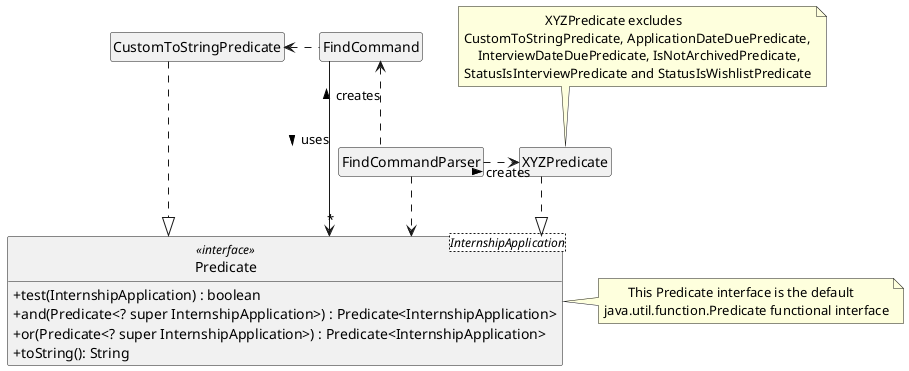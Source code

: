 @startuml

hide circle
hide empty members
skinparam classAttributeIconSize 0
skinparam linetype ortho

Class FindCommandParser {

}

Class FindCommand {

}

Class Predicate <InternshipApplication> <<interface>> {
    + test(InternshipApplication) : boolean
    + and(Predicate<? super InternshipApplication>) : Predicate<InternshipApplication>
    + or(Predicate<? super InternshipApplication>) : Predicate<InternshipApplication>
    + toString(): String
}

Class CustomToStringPredicate {

}

Class XYZPredicate {

}

note as N1
         This Predicate interface is the default
  java.util.function.Predicate functional interface
end note

note as N2
                            XYZPredicate excludes
    CustomToStringPredicate, ApplicationDateDuePredicate,
        InterviewDateDuePredicate, IsNotArchivedPredicate,
    StatusIsInterviewPredicate and StatusIsWishlistPredicate
end note

N1 .left. Predicate
N2 .. XYZPredicate
FindCommandParser .right.> XYZPredicate : creates >
FindCommandParser ..> Predicate
FindCommandParser .left.> FindCommand : creates >
FindCommand ---> "*" Predicate : uses >
FindCommand .left.> CustomToStringPredicate
XYZPredicate ..|> Predicate
CustomToStringPredicate ..|> Predicate

CustomToStringPredicate -[hidden]right-> Predicate

@enduml
